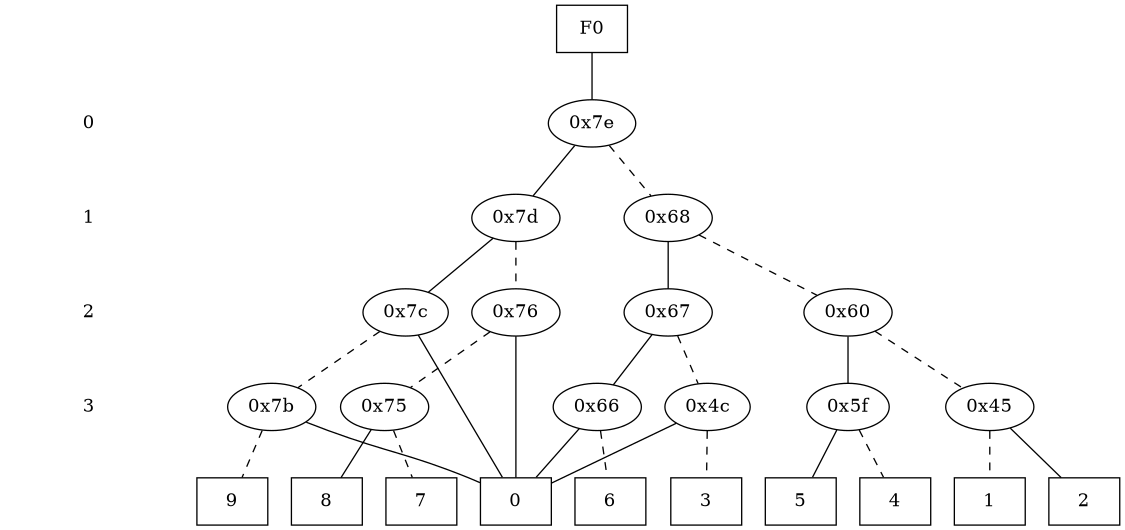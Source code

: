 digraph "DD" {
size = "7.5,10"
center = true;
edge [dir = none];
{ node [shape = plaintext];
  edge [style = invis];
  "CONST NODES" [style = invis];
" 0 " -> " 1 " -> " 2 " -> " 3 " -> "CONST NODES"; 
}
{ rank = same; node [shape = box]; edge [style = invis];
"F0"; }
{ rank = same; " 0 ";
"0x7e";
}
{ rank = same; " 1 ";
"0x7d";
"0x68";
}
{ rank = same; " 2 ";
"0x60";
"0x7c";
"0x67";
"0x76";
}
{ rank = same; " 3 ";
"0x5f";
"0x7b";
"0x66";
"0x4c";
"0x45";
"0x75";
}
{ rank = same; "CONST NODES";
{ node [shape = box]; "0x2c";
"0x2b";
"0x5e";
"0x44";
"0x55";
"0x7a";
"0x74";
"0x6d";
"0x4b";
"0x65";
}
}
"F0" -> "0x7e" [style = solid];
"0x7e" -> "0x7d";
"0x7e" -> "0x68" [style = dashed];
"0x7d" -> "0x7c";
"0x7d" -> "0x76" [style = dashed];
"0x68" -> "0x67";
"0x68" -> "0x60" [style = dashed];
"0x60" -> "0x5f";
"0x60" -> "0x45" [style = dashed];
"0x7c" -> "0x2c";
"0x7c" -> "0x7b" [style = dashed];
"0x67" -> "0x66";
"0x67" -> "0x4c" [style = dashed];
"0x76" -> "0x2c";
"0x76" -> "0x75" [style = dashed];
"0x5f" -> "0x5e";
"0x5f" -> "0x55" [style = dashed];
"0x7b" -> "0x2c";
"0x7b" -> "0x7a" [style = dashed];
"0x66" -> "0x2c";
"0x66" -> "0x65" [style = dashed];
"0x4c" -> "0x2c";
"0x4c" -> "0x4b" [style = dashed];
"0x45" -> "0x44";
"0x45" -> "0x2b" [style = dashed];
"0x75" -> "0x74";
"0x75" -> "0x6d" [style = dashed];
"0x2c" [label = "0"];
"0x2b" [label = "1"];
"0x5e" [label = "5"];
"0x44" [label = "2"];
"0x55" [label = "4"];
"0x7a" [label = "9"];
"0x74" [label = "8"];
"0x6d" [label = "7"];
"0x4b" [label = "3"];
"0x65" [label = "6"];
}
